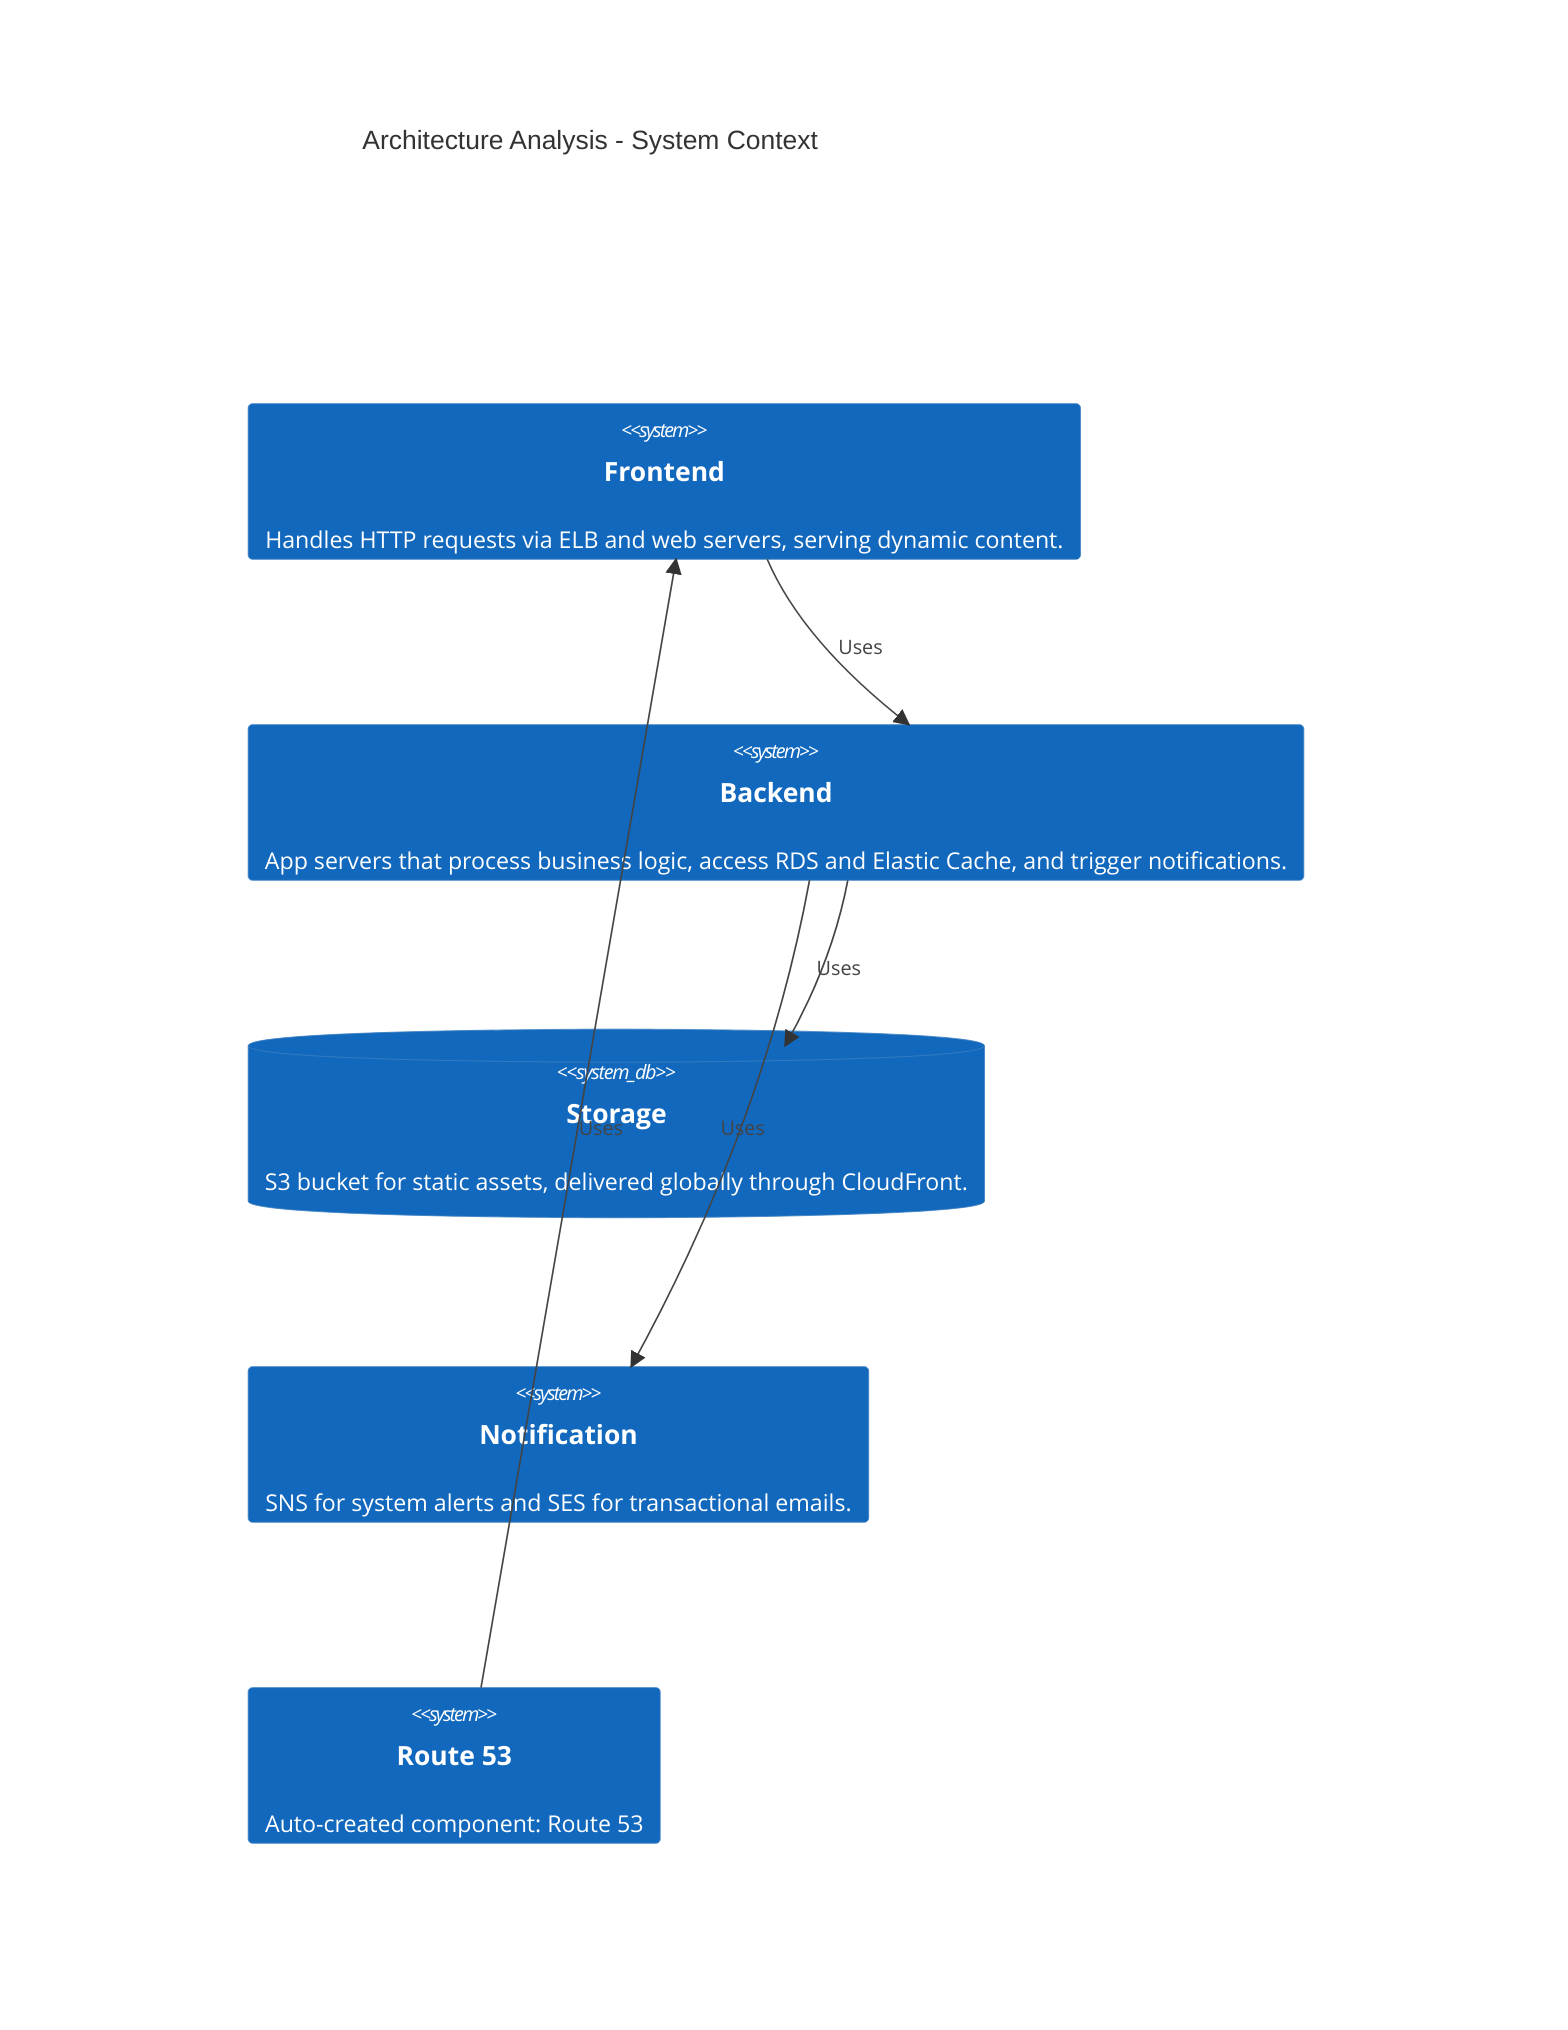 C4Context
    title Architecture Analysis - System Context
    System(Frontend, "Frontend", "Handles HTTP requests via ELB and web servers, serving dynamic content.")
    System(Backend, "Backend", "App servers that process business logic, access RDS and Elastic Cache, and trigger notifications.")
    SystemDb(Storage, "Storage", "S3 bucket for static assets, delivered globally through CloudFront.")
    System(Notification, "Notification", "SNS for system alerts and SES for transactional emails.")
    System(Route_53, "Route 53", "Auto-created component: Route 53")

    Rel(Route_53, Frontend, "Uses")
    Rel(Frontend, Backend, "Uses")
    Rel(Backend, Storage, "Uses")
    Rel(Backend, Notification, "Uses")